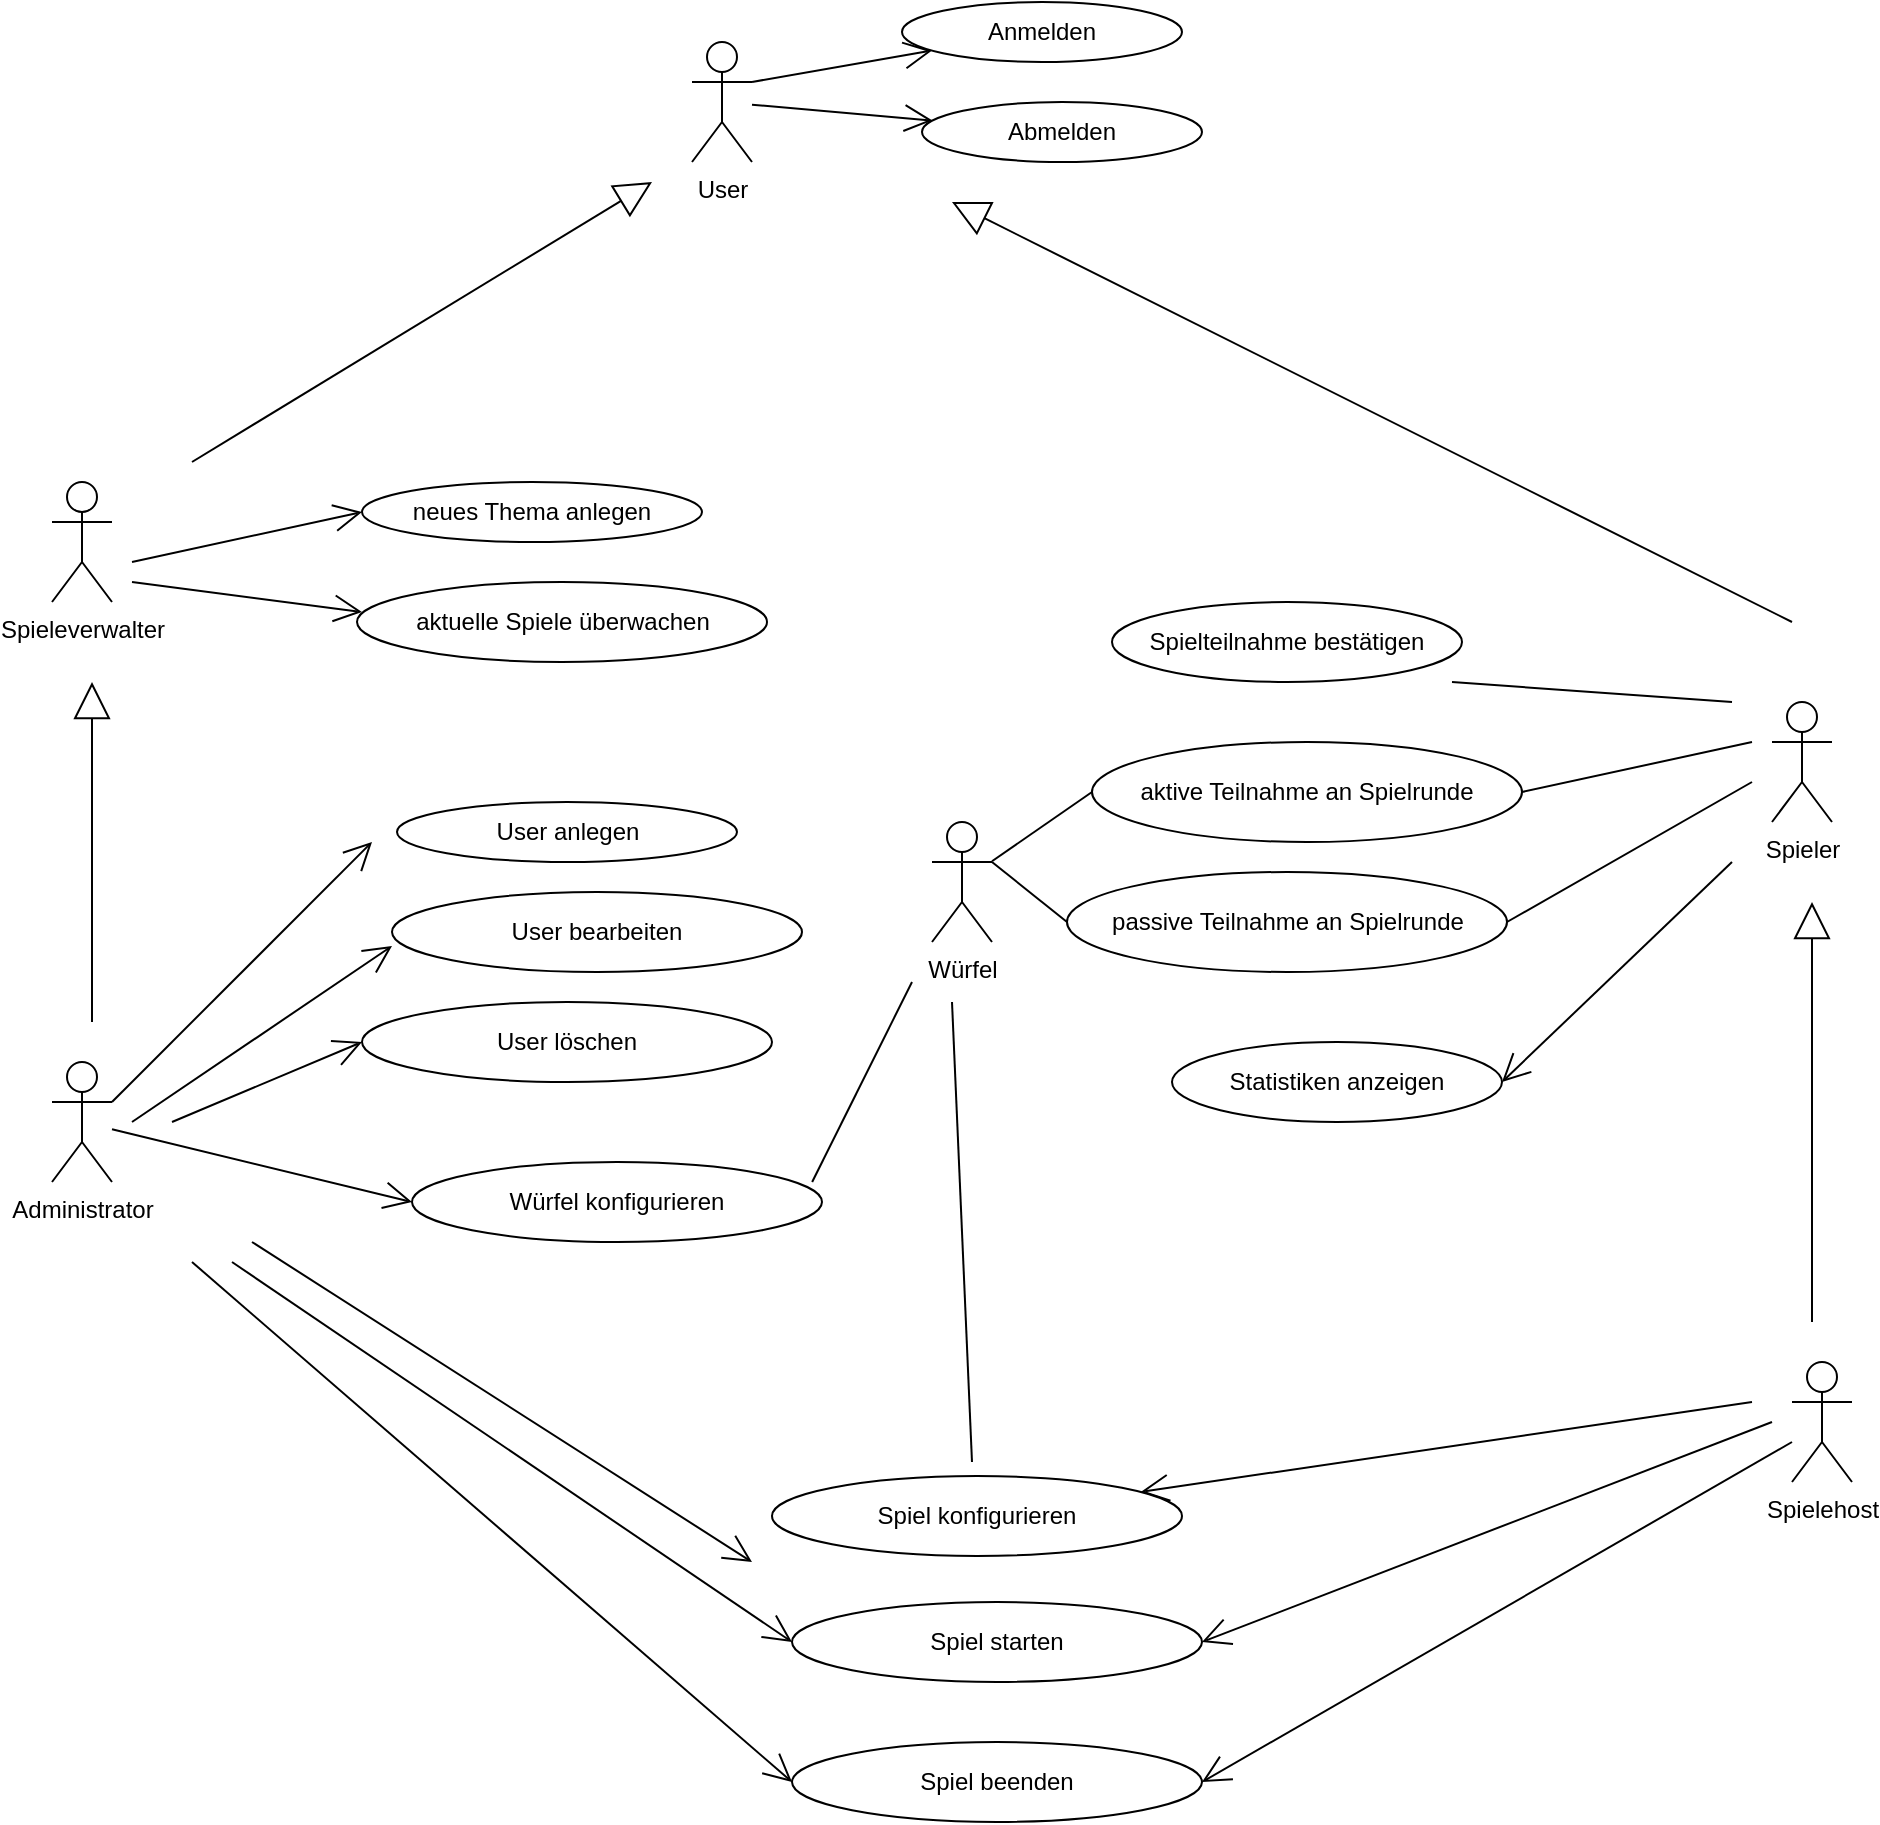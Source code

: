<mxfile version="14.4.8" type="device"><diagram id="ma5Ayn5mE8_YMEb-hMcU" name="Page-1"><mxGraphModel dx="1422" dy="804" grid="1" gridSize="10" guides="1" tooltips="1" connect="1" arrows="1" fold="1" page="1" pageScale="1" pageWidth="1169" pageHeight="1654" math="0" shadow="0"><root><mxCell id="0"/><mxCell id="1" parent="0"/><mxCell id="syzPbT-ISijKipFq6TeU-4" value="&lt;div&gt;User&lt;/div&gt;" style="shape=umlActor;verticalLabelPosition=bottom;verticalAlign=top;html=1;" parent="1" vertex="1"><mxGeometry x="450" y="70" width="30" height="60" as="geometry"/></mxCell><mxCell id="syzPbT-ISijKipFq6TeU-5" value="&lt;div&gt;Anmelden&lt;/div&gt;" style="ellipse;whiteSpace=wrap;html=1;" parent="1" vertex="1"><mxGeometry x="555" y="50" width="140" height="30" as="geometry"/></mxCell><mxCell id="syzPbT-ISijKipFq6TeU-7" value="&lt;div&gt;Abmelden&lt;/div&gt;" style="ellipse;whiteSpace=wrap;html=1;" parent="1" vertex="1"><mxGeometry x="565" y="100" width="140" height="30" as="geometry"/></mxCell><mxCell id="syzPbT-ISijKipFq6TeU-8" value="" style="endArrow=open;endFill=1;endSize=12;html=1;exitX=1;exitY=0.333;exitDx=0;exitDy=0;exitPerimeter=0;" parent="1" source="syzPbT-ISijKipFq6TeU-4" target="syzPbT-ISijKipFq6TeU-5" edge="1"><mxGeometry width="160" relative="1" as="geometry"><mxPoint x="540" y="70" as="sourcePoint"/><mxPoint x="640" y="-10" as="targetPoint"/></mxGeometry></mxCell><mxCell id="syzPbT-ISijKipFq6TeU-9" value="" style="endArrow=open;endFill=1;endSize=12;html=1;" parent="1" source="syzPbT-ISijKipFq6TeU-4" target="syzPbT-ISijKipFq6TeU-7" edge="1"><mxGeometry width="160" relative="1" as="geometry"><mxPoint x="540" y="84" as="sourcePoint"/><mxPoint x="710" y="70" as="targetPoint"/></mxGeometry></mxCell><mxCell id="syzPbT-ISijKipFq6TeU-12" value="Spieleverwalter" style="shape=umlActor;verticalLabelPosition=bottom;verticalAlign=top;html=1;" parent="1" vertex="1"><mxGeometry x="130" y="290" width="30" height="60" as="geometry"/></mxCell><mxCell id="syzPbT-ISijKipFq6TeU-13" value="neues Thema anlegen" style="ellipse;whiteSpace=wrap;html=1;" parent="1" vertex="1"><mxGeometry x="285" y="290" width="170" height="30" as="geometry"/></mxCell><mxCell id="syzPbT-ISijKipFq6TeU-15" value="" style="endArrow=open;endFill=1;endSize=12;html=1;entryX=0;entryY=0.5;entryDx=0;entryDy=0;" parent="1" edge="1" target="syzPbT-ISijKipFq6TeU-13"><mxGeometry width="160" relative="1" as="geometry"><mxPoint x="170" y="330" as="sourcePoint"/><mxPoint x="280.471" y="322.212" as="targetPoint"/></mxGeometry></mxCell><mxCell id="syzPbT-ISijKipFq6TeU-17" value="aktuelle Spiele überwachen" style="ellipse;whiteSpace=wrap;html=1;" parent="1" vertex="1"><mxGeometry x="282.5" y="340" width="205" height="40" as="geometry"/></mxCell><mxCell id="syzPbT-ISijKipFq6TeU-18" value="" style="endArrow=open;endFill=1;endSize=12;html=1;" parent="1" edge="1"><mxGeometry width="160" relative="1" as="geometry"><mxPoint x="170" y="340" as="sourcePoint"/><mxPoint x="285" y="355" as="targetPoint"/></mxGeometry></mxCell><mxCell id="syzPbT-ISijKipFq6TeU-20" value="User anlegen" style="ellipse;whiteSpace=wrap;html=1;" parent="1" vertex="1"><mxGeometry x="302.5" y="450" width="170" height="30" as="geometry"/></mxCell><mxCell id="syzPbT-ISijKipFq6TeU-21" value="User bearbeiten" style="ellipse;whiteSpace=wrap;html=1;" parent="1" vertex="1"><mxGeometry x="300" y="495" width="205" height="40" as="geometry"/></mxCell><mxCell id="syzPbT-ISijKipFq6TeU-22" value="" style="endArrow=open;endFill=1;endSize=12;html=1;exitX=1;exitY=0.333;exitDx=0;exitDy=0;exitPerimeter=0;" parent="1" source="syzPbT-ISijKipFq6TeU-19" edge="1"><mxGeometry width="160" relative="1" as="geometry"><mxPoint x="300" y="445" as="sourcePoint"/><mxPoint x="290" y="470" as="targetPoint"/></mxGeometry></mxCell><mxCell id="syzPbT-ISijKipFq6TeU-23" value="" style="endArrow=open;endFill=1;endSize=12;html=1;entryX=0;entryY=0.675;entryDx=0;entryDy=0;entryPerimeter=0;" parent="1" target="syzPbT-ISijKipFq6TeU-21" edge="1"><mxGeometry width="160" relative="1" as="geometry"><mxPoint x="170" y="610" as="sourcePoint"/><mxPoint x="470" y="445" as="targetPoint"/></mxGeometry></mxCell><mxCell id="syzPbT-ISijKipFq6TeU-24" value="User löschen" style="ellipse;whiteSpace=wrap;html=1;" parent="1" vertex="1"><mxGeometry x="285" y="550" width="205" height="40" as="geometry"/></mxCell><mxCell id="syzPbT-ISijKipFq6TeU-25" value="" style="endArrow=open;endFill=1;endSize=12;html=1;entryX=0;entryY=0.5;entryDx=0;entryDy=0;" parent="1" target="syzPbT-ISijKipFq6TeU-24" edge="1"><mxGeometry width="160" relative="1" as="geometry"><mxPoint x="190" y="610" as="sourcePoint"/><mxPoint x="450" y="495" as="targetPoint"/></mxGeometry></mxCell><mxCell id="syzPbT-ISijKipFq6TeU-28" value="" style="endArrow=block;endSize=16;endFill=0;html=1;" parent="1" edge="1"><mxGeometry width="160" relative="1" as="geometry"><mxPoint x="150" y="560" as="sourcePoint"/><mxPoint x="150" y="390" as="targetPoint"/></mxGeometry></mxCell><mxCell id="syzPbT-ISijKipFq6TeU-29" value="" style="endArrow=block;endSize=16;endFill=0;html=1;" parent="1" edge="1"><mxGeometry width="160" relative="1" as="geometry"><mxPoint x="200" y="280" as="sourcePoint"/><mxPoint x="430" y="140" as="targetPoint"/></mxGeometry></mxCell><mxCell id="syzPbT-ISijKipFq6TeU-30" value="&lt;div&gt;Spiel starten&lt;/div&gt;" style="ellipse;whiteSpace=wrap;html=1;" parent="1" vertex="1"><mxGeometry x="500" y="850" width="205" height="40" as="geometry"/></mxCell><mxCell id="syzPbT-ISijKipFq6TeU-31" value="Spiel beenden" style="ellipse;whiteSpace=wrap;html=1;" parent="1" vertex="1"><mxGeometry x="500" y="920" width="205" height="40" as="geometry"/></mxCell><mxCell id="syzPbT-ISijKipFq6TeU-32" value="Spiel konfigurieren" style="ellipse;whiteSpace=wrap;html=1;" parent="1" vertex="1"><mxGeometry x="490" y="787" width="205" height="40" as="geometry"/></mxCell><mxCell id="syzPbT-ISijKipFq6TeU-35" value="Spielehost" style="shape=umlActor;verticalLabelPosition=bottom;verticalAlign=top;html=1;" parent="1" vertex="1"><mxGeometry x="1000" y="730" width="30" height="60" as="geometry"/></mxCell><mxCell id="syzPbT-ISijKipFq6TeU-39" value="" style="endArrow=block;endSize=16;endFill=0;html=1;" parent="1" edge="1"><mxGeometry width="160" relative="1" as="geometry"><mxPoint x="1000" y="360" as="sourcePoint"/><mxPoint x="580" y="150" as="targetPoint"/></mxGeometry></mxCell><mxCell id="syzPbT-ISijKipFq6TeU-40" value="" style="endArrow=block;endSize=16;endFill=0;html=1;" parent="1" source="syzPbT-ISijKipFq6TeU-1" edge="1"><mxGeometry width="160" relative="1" as="geometry"><mxPoint x="1020" y="710" as="sourcePoint"/><mxPoint x="1020" y="400" as="targetPoint"/></mxGeometry></mxCell><mxCell id="syzPbT-ISijKipFq6TeU-41" value="" style="endArrow=open;endFill=1;endSize=12;html=1;entryX=0;entryY=0.5;entryDx=0;entryDy=0;" parent="1" edge="1" target="syzPbT-ISijKipFq6TeU-31"><mxGeometry width="160" relative="1" as="geometry"><mxPoint x="200" y="680" as="sourcePoint"/><mxPoint x="470" y="710" as="targetPoint"/></mxGeometry></mxCell><mxCell id="syzPbT-ISijKipFq6TeU-42" value="" style="endArrow=open;endFill=1;endSize=12;html=1;" parent="1" edge="1"><mxGeometry width="160" relative="1" as="geometry"><mxPoint x="230" y="670" as="sourcePoint"/><mxPoint x="480" y="830" as="targetPoint"/></mxGeometry></mxCell><mxCell id="syzPbT-ISijKipFq6TeU-43" value="" style="endArrow=open;endFill=1;endSize=12;html=1;entryX=0;entryY=0.5;entryDx=0;entryDy=0;" parent="1" target="syzPbT-ISijKipFq6TeU-30" edge="1"><mxGeometry width="160" relative="1" as="geometry"><mxPoint x="220" y="680" as="sourcePoint"/><mxPoint x="413.147" y="743.694" as="targetPoint"/></mxGeometry></mxCell><mxCell id="syzPbT-ISijKipFq6TeU-44" value="Statistiken anzeigen" style="ellipse;whiteSpace=wrap;html=1;" parent="1" vertex="1"><mxGeometry x="690" y="570" width="165" height="40" as="geometry"/></mxCell><mxCell id="syzPbT-ISijKipFq6TeU-46" value="Würfel konfigurieren" style="ellipse;whiteSpace=wrap;html=1;" parent="1" vertex="1"><mxGeometry x="310" y="630" width="205" height="40" as="geometry"/></mxCell><mxCell id="syzPbT-ISijKipFq6TeU-47" value="" style="endArrow=open;endFill=1;endSize=12;html=1;entryX=0;entryY=0.5;entryDx=0;entryDy=0;" parent="1" edge="1" target="syzPbT-ISijKipFq6TeU-46" source="syzPbT-ISijKipFq6TeU-19"><mxGeometry width="160" relative="1" as="geometry"><mxPoint x="190" y="600" as="sourcePoint"/><mxPoint x="270" y="920" as="targetPoint"/></mxGeometry></mxCell><mxCell id="syzPbT-ISijKipFq6TeU-48" value="Würfel" style="shape=umlActor;verticalLabelPosition=bottom;verticalAlign=top;html=1;" parent="1" vertex="1"><mxGeometry x="570" y="460" width="30" height="60" as="geometry"/></mxCell><mxCell id="syzPbT-ISijKipFq6TeU-49" value="" style="endArrow=none;endFill=0;endSize=12;html=1;exitX=0.976;exitY=0.25;exitDx=0;exitDy=0;exitPerimeter=0;" parent="1" edge="1" source="syzPbT-ISijKipFq6TeU-46"><mxGeometry width="160" relative="1" as="geometry"><mxPoint x="480" y="950" as="sourcePoint"/><mxPoint x="560" y="540" as="targetPoint"/></mxGeometry></mxCell><mxCell id="syzPbT-ISijKipFq6TeU-50" value="" style="endArrow=open;endFill=1;endSize=12;html=1;" parent="1" target="syzPbT-ISijKipFq6TeU-32" edge="1"><mxGeometry width="160" relative="1" as="geometry"><mxPoint x="980" y="750" as="sourcePoint"/><mxPoint x="700" y="710" as="targetPoint"/></mxGeometry></mxCell><mxCell id="syzPbT-ISijKipFq6TeU-51" value="" style="endArrow=open;endFill=1;endSize=12;html=1;entryX=1;entryY=0.5;entryDx=0;entryDy=0;" parent="1" target="syzPbT-ISijKipFq6TeU-30" edge="1"><mxGeometry width="160" relative="1" as="geometry"><mxPoint x="990" y="760" as="sourcePoint"/><mxPoint x="710" y="770" as="targetPoint"/></mxGeometry></mxCell><mxCell id="syzPbT-ISijKipFq6TeU-52" value="" style="endArrow=open;endFill=1;endSize=12;html=1;entryX=1;entryY=0.5;entryDx=0;entryDy=0;" parent="1" target="syzPbT-ISijKipFq6TeU-31" edge="1"><mxGeometry width="160" relative="1" as="geometry"><mxPoint x="1000" y="770" as="sourcePoint"/><mxPoint x="700" y="830" as="targetPoint"/></mxGeometry></mxCell><mxCell id="syzPbT-ISijKipFq6TeU-1" value="&lt;div&gt;Spieler&lt;/div&gt;" style="shape=umlActor;verticalLabelPosition=bottom;verticalAlign=top;html=1;" parent="1" vertex="1"><mxGeometry x="990" y="400" width="30" height="60" as="geometry"/></mxCell><mxCell id="syzPbT-ISijKipFq6TeU-53" value="" style="endArrow=block;endSize=16;endFill=0;html=1;" parent="1" edge="1"><mxGeometry width="160" relative="1" as="geometry"><mxPoint x="1010" y="710" as="sourcePoint"/><mxPoint x="1010" y="500" as="targetPoint"/></mxGeometry></mxCell><mxCell id="syzPbT-ISijKipFq6TeU-54" value="Spielteilnahme bestätigen" style="ellipse;whiteSpace=wrap;html=1;" parent="1" vertex="1"><mxGeometry x="660" y="350" width="175" height="40" as="geometry"/></mxCell><mxCell id="syzPbT-ISijKipFq6TeU-55" value="&lt;div&gt;aktive Teilnahme an Spielrunde&lt;/div&gt;" style="ellipse;whiteSpace=wrap;html=1;" parent="1" vertex="1"><mxGeometry x="650" y="420" width="215" height="50" as="geometry"/></mxCell><mxCell id="syzPbT-ISijKipFq6TeU-56" value="passive Teilnahme an Spielrunde" style="ellipse;whiteSpace=wrap;html=1;" parent="1" vertex="1"><mxGeometry x="637.5" y="485" width="220" height="50" as="geometry"/></mxCell><mxCell id="syzPbT-ISijKipFq6TeU-60" value="" style="endArrow=none;endFill=0;endSize=12;html=1;entryX=1;entryY=0.5;entryDx=0;entryDy=0;" parent="1" edge="1" target="syzPbT-ISijKipFq6TeU-56"><mxGeometry width="160" relative="1" as="geometry"><mxPoint x="980" y="440" as="sourcePoint"/><mxPoint x="820" y="510" as="targetPoint"/></mxGeometry></mxCell><mxCell id="syzPbT-ISijKipFq6TeU-61" value="" style="endArrow=none;endFill=0;endSize=12;html=1;entryX=1;entryY=0.5;entryDx=0;entryDy=0;" parent="1" target="syzPbT-ISijKipFq6TeU-55" edge="1"><mxGeometry width="160" relative="1" as="geometry"><mxPoint x="980" y="420" as="sourcePoint"/><mxPoint x="850" y="590" as="targetPoint"/></mxGeometry></mxCell><mxCell id="syzPbT-ISijKipFq6TeU-62" value="" style="endArrow=none;endFill=0;endSize=12;html=1;" parent="1" edge="1"><mxGeometry width="160" relative="1" as="geometry"><mxPoint x="970" y="400" as="sourcePoint"/><mxPoint x="830" y="390" as="targetPoint"/></mxGeometry></mxCell><mxCell id="syzPbT-ISijKipFq6TeU-19" value="Administrator" style="shape=umlActor;verticalLabelPosition=bottom;verticalAlign=top;html=1;" parent="1" vertex="1"><mxGeometry x="130" y="580" width="30" height="60" as="geometry"/></mxCell><mxCell id="gOMwq3YuJbCnXQ6xKIb0-2" value="" style="endArrow=none;endFill=0;endSize=12;html=1;exitX=0;exitY=0.5;exitDx=0;exitDy=0;entryX=1;entryY=0.333;entryDx=0;entryDy=0;entryPerimeter=0;" edge="1" parent="1" source="syzPbT-ISijKipFq6TeU-56" target="syzPbT-ISijKipFq6TeU-48"><mxGeometry width="160" relative="1" as="geometry"><mxPoint x="524.003" y="415.327" as="sourcePoint"/><mxPoint x="645.64" y="324.68" as="targetPoint"/></mxGeometry></mxCell><mxCell id="gOMwq3YuJbCnXQ6xKIb0-3" value="" style="endArrow=none;endFill=0;endSize=12;html=1;exitX=0;exitY=0.5;exitDx=0;exitDy=0;" edge="1" parent="1" source="syzPbT-ISijKipFq6TeU-55" target="syzPbT-ISijKipFq6TeU-48"><mxGeometry width="160" relative="1" as="geometry"><mxPoint x="543.363" y="459.997" as="sourcePoint"/><mxPoint x="665" y="369.35" as="targetPoint"/></mxGeometry></mxCell><mxCell id="gOMwq3YuJbCnXQ6xKIb0-4" value="" style="endArrow=none;endFill=0;endSize=12;html=1;" edge="1" parent="1"><mxGeometry width="160" relative="1" as="geometry"><mxPoint x="590" y="780" as="sourcePoint"/><mxPoint x="580" y="550" as="targetPoint"/></mxGeometry></mxCell><mxCell id="gOMwq3YuJbCnXQ6xKIb0-5" value="" style="endArrow=open;endFill=1;endSize=12;html=1;entryX=1;entryY=0.5;entryDx=0;entryDy=0;" edge="1" parent="1" target="syzPbT-ISijKipFq6TeU-44"><mxGeometry width="160" relative="1" as="geometry"><mxPoint x="970" y="480" as="sourcePoint"/><mxPoint x="684.309" y="804.951" as="targetPoint"/></mxGeometry></mxCell></root></mxGraphModel></diagram></mxfile>